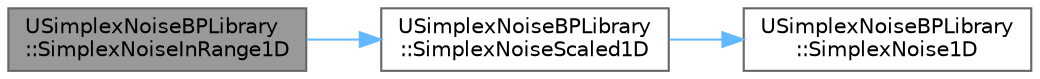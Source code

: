 digraph "USimplexNoiseBPLibrary::SimplexNoiseInRange1D"
{
 // LATEX_PDF_SIZE
  bgcolor="transparent";
  edge [fontname=Helvetica,fontsize=10,labelfontname=Helvetica,labelfontsize=10];
  node [fontname=Helvetica,fontsize=10,shape=box,height=0.2,width=0.4];
  rankdir="LR";
  Node1 [id="Node000001",label="USimplexNoiseBPLibrary\l::SimplexNoiseInRange1D",height=0.2,width=0.4,color="gray40", fillcolor="grey60", style="filled", fontcolor="black",tooltip=" "];
  Node1 -> Node2 [id="edge3_Node000001_Node000002",color="steelblue1",style="solid",tooltip=" "];
  Node2 [id="Node000002",label="USimplexNoiseBPLibrary\l::SimplexNoiseScaled1D",height=0.2,width=0.4,color="grey40", fillcolor="white", style="filled",URL="$class_u_simplex_noise_b_p_library.html#a0bccf33d72fe5673d41c9c26b5084e3d",tooltip=" "];
  Node2 -> Node3 [id="edge4_Node000002_Node000003",color="steelblue1",style="solid",tooltip=" "];
  Node3 [id="Node000003",label="USimplexNoiseBPLibrary\l::SimplexNoise1D",height=0.2,width=0.4,color="grey40", fillcolor="white", style="filled",URL="$class_u_simplex_noise_b_p_library.html#a78725a02f8d51e757c1adb8bb9cfc34f",tooltip=" "];
}
